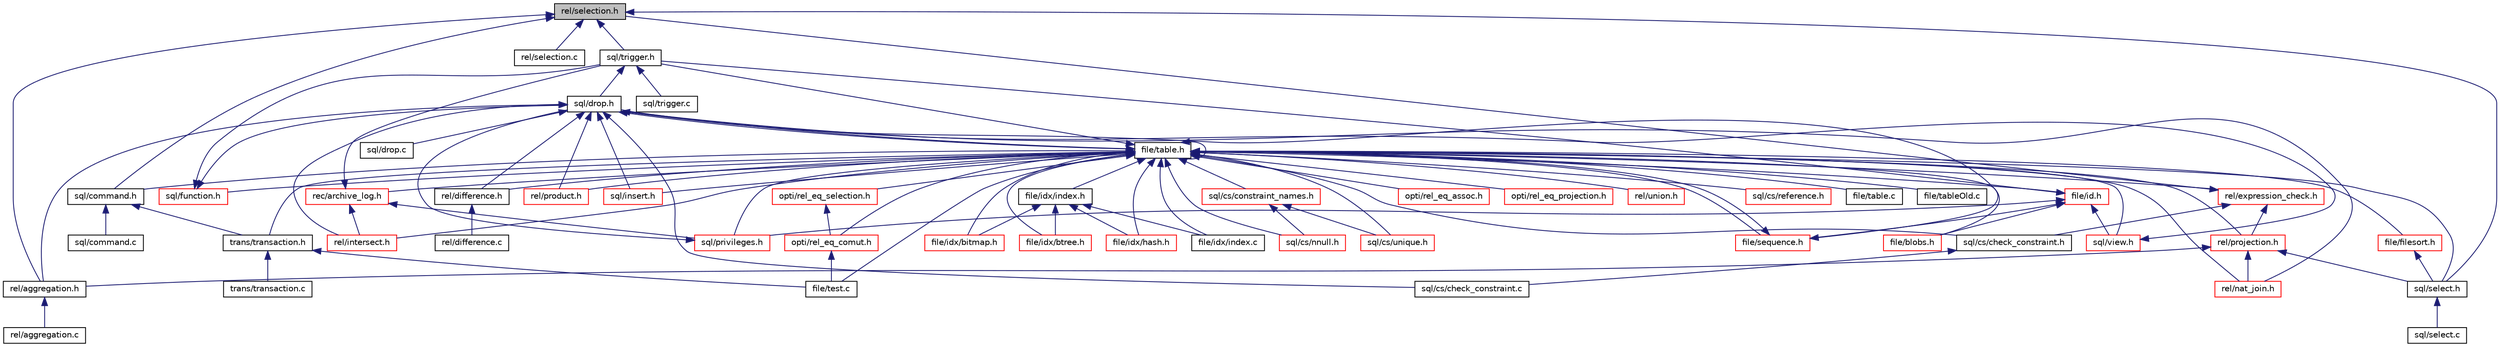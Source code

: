 digraph "rel/selection.h"
{
 // LATEX_PDF_SIZE
  bgcolor="transparent";
  edge [fontname="Helvetica",fontsize="10",labelfontname="Helvetica",labelfontsize="10"];
  node [fontname="Helvetica",fontsize="10",shape=record];
  Node1 [label="rel/selection.h",height=0.2,width=0.4,color="black", fillcolor="grey75", style="filled", fontcolor="black",tooltip=" "];
  Node1 -> Node2 [dir="back",color="midnightblue",fontsize="10",style="solid",fontname="Helvetica"];
  Node2 [label="sql/command.h",height=0.2,width=0.4,color="black",URL="$command_8h.html",tooltip=" "];
  Node2 -> Node3 [dir="back",color="midnightblue",fontsize="10",style="solid",fontname="Helvetica"];
  Node3 [label="trans/transaction.h",height=0.2,width=0.4,color="black",URL="$transaction_8h.html",tooltip=" "];
  Node3 -> Node4 [dir="back",color="midnightblue",fontsize="10",style="solid",fontname="Helvetica"];
  Node4 [label="file/test.c",height=0.2,width=0.4,color="black",URL="$file_2test_8c.html",tooltip=" "];
  Node3 -> Node5 [dir="back",color="midnightblue",fontsize="10",style="solid",fontname="Helvetica"];
  Node5 [label="trans/transaction.c",height=0.2,width=0.4,color="black",URL="$transaction_8c.html",tooltip=" "];
  Node2 -> Node6 [dir="back",color="midnightblue",fontsize="10",style="solid",fontname="Helvetica"];
  Node6 [label="sql/command.c",height=0.2,width=0.4,color="black",URL="$command_8c.html",tooltip=" "];
  Node1 -> Node7 [dir="back",color="midnightblue",fontsize="10",style="solid",fontname="Helvetica"];
  Node7 [label="rel/aggregation.h",height=0.2,width=0.4,color="black",URL="$aggregation_8h.html",tooltip=" "];
  Node7 -> Node8 [dir="back",color="midnightblue",fontsize="10",style="solid",fontname="Helvetica"];
  Node8 [label="rel/aggregation.c",height=0.2,width=0.4,color="black",URL="$aggregation_8c.html",tooltip=" "];
  Node1 -> Node9 [dir="back",color="midnightblue",fontsize="10",style="solid",fontname="Helvetica"];
  Node9 [label="rel/selection.c",height=0.2,width=0.4,color="black",URL="$selection_8c.html",tooltip=" "];
  Node1 -> Node10 [dir="back",color="midnightblue",fontsize="10",style="solid",fontname="Helvetica"];
  Node10 [label="sql/trigger.h",height=0.2,width=0.4,color="black",URL="$trigger_8h.html",tooltip=" "];
  Node10 -> Node11 [dir="back",color="midnightblue",fontsize="10",style="solid",fontname="Helvetica"];
  Node11 [label="sql/drop.h",height=0.2,width=0.4,color="black",URL="$drop_8h.html",tooltip=" "];
  Node11 -> Node12 [dir="back",color="midnightblue",fontsize="10",style="solid",fontname="Helvetica"];
  Node12 [label="file/table.h",height=0.2,width=0.4,color="black",URL="$table_8h.html",tooltip=" "];
  Node12 -> Node13 [dir="back",color="midnightblue",fontsize="10",style="solid",fontname="Helvetica"];
  Node13 [label="file/blobs.h",height=0.2,width=0.4,color="red",URL="$blobs_8h.html",tooltip=" "];
  Node12 -> Node11 [dir="back",color="midnightblue",fontsize="10",style="solid",fontname="Helvetica"];
  Node12 -> Node15 [dir="back",color="midnightblue",fontsize="10",style="solid",fontname="Helvetica"];
  Node15 [label="sql/cs/reference.h",height=0.2,width=0.4,color="red",URL="$reference_8h.html",tooltip=" "];
  Node12 -> Node17 [dir="back",color="midnightblue",fontsize="10",style="solid",fontname="Helvetica"];
  Node17 [label="file/id.h",height=0.2,width=0.4,color="red",URL="$id_8h.html",tooltip=" "];
  Node17 -> Node13 [dir="back",color="midnightblue",fontsize="10",style="solid",fontname="Helvetica"];
  Node17 -> Node38 [dir="back",color="midnightblue",fontsize="10",style="solid",fontname="Helvetica"];
  Node38 [label="file/sequence.h",height=0.2,width=0.4,color="red",URL="$sequence_8h.html",tooltip=" "];
  Node38 -> Node12 [dir="back",color="midnightblue",fontsize="10",style="solid",fontname="Helvetica"];
  Node38 -> Node11 [dir="back",color="midnightblue",fontsize="10",style="solid",fontname="Helvetica"];
  Node17 -> Node42 [dir="back",color="midnightblue",fontsize="10",style="solid",fontname="Helvetica"];
  Node42 [label="sql/view.h",height=0.2,width=0.4,color="red",URL="$view_8h.html",tooltip=" "];
  Node42 -> Node11 [dir="back",color="midnightblue",fontsize="10",style="solid",fontname="Helvetica"];
  Node17 -> Node10 [dir="back",color="midnightblue",fontsize="10",style="solid",fontname="Helvetica"];
  Node17 -> Node46 [dir="back",color="midnightblue",fontsize="10",style="solid",fontname="Helvetica"];
  Node46 [label="sql/privileges.h",height=0.2,width=0.4,color="red",URL="$privileges_8h.html",tooltip=" "];
  Node46 -> Node11 [dir="back",color="midnightblue",fontsize="10",style="solid",fontname="Helvetica"];
  Node12 -> Node76 [dir="back",color="midnightblue",fontsize="10",style="solid",fontname="Helvetica"];
  Node76 [label="rec/archive_log.h",height=0.2,width=0.4,color="red",URL="$archive__log_8h.html",tooltip=" "];
  Node76 -> Node67 [dir="back",color="midnightblue",fontsize="10",style="solid",fontname="Helvetica"];
  Node67 [label="rel/intersect.h",height=0.2,width=0.4,color="red",URL="$intersect_8h.html",tooltip=" "];
  Node76 -> Node10 [dir="back",color="midnightblue",fontsize="10",style="solid",fontname="Helvetica"];
  Node76 -> Node46 [dir="back",color="midnightblue",fontsize="10",style="solid",fontname="Helvetica"];
  Node12 -> Node22 [dir="back",color="midnightblue",fontsize="10",style="solid",fontname="Helvetica"];
  Node22 [label="file/filesort.h",height=0.2,width=0.4,color="red",URL="$filesort_8h.html",tooltip=" "];
  Node22 -> Node24 [dir="back",color="midnightblue",fontsize="10",style="solid",fontname="Helvetica"];
  Node24 [label="sql/select.h",height=0.2,width=0.4,color="black",URL="$select_8h.html",tooltip=" "];
  Node24 -> Node25 [dir="back",color="midnightblue",fontsize="10",style="solid",fontname="Helvetica"];
  Node25 [label="sql/select.c",height=0.2,width=0.4,color="black",URL="$select_8c.html",tooltip=" "];
  Node12 -> Node38 [dir="back",color="midnightblue",fontsize="10",style="solid",fontname="Helvetica"];
  Node12 -> Node78 [dir="back",color="midnightblue",fontsize="10",style="solid",fontname="Helvetica"];
  Node78 [label="file/table.c",height=0.2,width=0.4,color="black",URL="$table_8c.html",tooltip=" "];
  Node12 -> Node12 [dir="back",color="midnightblue",fontsize="10",style="solid",fontname="Helvetica"];
  Node12 -> Node79 [dir="back",color="midnightblue",fontsize="10",style="solid",fontname="Helvetica"];
  Node79 [label="file/tableOld.c",height=0.2,width=0.4,color="black",URL="$tableOld_8c.html",tooltip=" "];
  Node12 -> Node2 [dir="back",color="midnightblue",fontsize="10",style="solid",fontname="Helvetica"];
  Node12 -> Node49 [dir="back",color="midnightblue",fontsize="10",style="solid",fontname="Helvetica"];
  Node49 [label="rel/expression_check.h",height=0.2,width=0.4,color="red",URL="$expression__check_8h.html",tooltip=" "];
  Node49 -> Node1 [dir="back",color="midnightblue",fontsize="10",style="solid",fontname="Helvetica"];
  Node49 -> Node50 [dir="back",color="midnightblue",fontsize="10",style="solid",fontname="Helvetica"];
  Node50 [label="sql/cs/check_constraint.h",height=0.2,width=0.4,color="black",URL="$check__constraint_8h.html",tooltip=" "];
  Node50 -> Node51 [dir="back",color="midnightblue",fontsize="10",style="solid",fontname="Helvetica"];
  Node51 [label="sql/cs/check_constraint.c",height=0.2,width=0.4,color="black",URL="$check__constraint_8c.html",tooltip=" "];
  Node49 -> Node52 [dir="back",color="midnightblue",fontsize="10",style="solid",fontname="Helvetica"];
  Node52 [label="rel/projection.h",height=0.2,width=0.4,color="red",URL="$projection_8h.html",tooltip=" "];
  Node52 -> Node7 [dir="back",color="midnightblue",fontsize="10",style="solid",fontname="Helvetica"];
  Node52 -> Node53 [dir="back",color="midnightblue",fontsize="10",style="solid",fontname="Helvetica"];
  Node53 [label="rel/nat_join.h",height=0.2,width=0.4,color="red",URL="$nat__join_8h.html",tooltip=" "];
  Node52 -> Node24 [dir="back",color="midnightblue",fontsize="10",style="solid",fontname="Helvetica"];
  Node12 -> Node3 [dir="back",color="midnightblue",fontsize="10",style="solid",fontname="Helvetica"];
  Node12 -> Node4 [dir="back",color="midnightblue",fontsize="10",style="solid",fontname="Helvetica"];
  Node12 -> Node80 [dir="back",color="midnightblue",fontsize="10",style="solid",fontname="Helvetica"];
  Node80 [label="opti/rel_eq_comut.h",height=0.2,width=0.4,color="red",URL="$rel__eq__comut_8h.html",tooltip=" "];
  Node80 -> Node4 [dir="back",color="midnightblue",fontsize="10",style="solid",fontname="Helvetica"];
  Node12 -> Node82 [dir="back",color="midnightblue",fontsize="10",style="solid",fontname="Helvetica"];
  Node82 [label="opti/rel_eq_selection.h",height=0.2,width=0.4,color="red",URL="$rel__eq__selection_8h.html",tooltip=" "];
  Node82 -> Node80 [dir="back",color="midnightblue",fontsize="10",style="solid",fontname="Helvetica"];
  Node12 -> Node27 [dir="back",color="midnightblue",fontsize="10",style="solid",fontname="Helvetica"];
  Node27 [label="file/idx/index.h",height=0.2,width=0.4,color="black",URL="$index_8h.html",tooltip=" "];
  Node27 -> Node28 [dir="back",color="midnightblue",fontsize="10",style="solid",fontname="Helvetica"];
  Node28 [label="file/idx/bitmap.h",height=0.2,width=0.4,color="red",URL="$bitmap_8h.html",tooltip=" "];
  Node27 -> Node30 [dir="back",color="midnightblue",fontsize="10",style="solid",fontname="Helvetica"];
  Node30 [label="file/idx/btree.h",height=0.2,width=0.4,color="red",URL="$btree_8h.html",tooltip=" "];
  Node27 -> Node32 [dir="back",color="midnightblue",fontsize="10",style="solid",fontname="Helvetica"];
  Node32 [label="file/idx/hash.h",height=0.2,width=0.4,color="red",URL="$hash_8h.html",tooltip=" "];
  Node27 -> Node34 [dir="back",color="midnightblue",fontsize="10",style="solid",fontname="Helvetica"];
  Node34 [label="file/idx/index.c",height=0.2,width=0.4,color="black",URL="$index_8c.html",tooltip=" "];
  Node12 -> Node28 [dir="back",color="midnightblue",fontsize="10",style="solid",fontname="Helvetica"];
  Node12 -> Node30 [dir="back",color="midnightblue",fontsize="10",style="solid",fontname="Helvetica"];
  Node12 -> Node32 [dir="back",color="midnightblue",fontsize="10",style="solid",fontname="Helvetica"];
  Node12 -> Node34 [dir="back",color="midnightblue",fontsize="10",style="solid",fontname="Helvetica"];
  Node12 -> Node50 [dir="back",color="midnightblue",fontsize="10",style="solid",fontname="Helvetica"];
  Node12 -> Node59 [dir="back",color="midnightblue",fontsize="10",style="solid",fontname="Helvetica"];
  Node59 [label="sql/cs/constraint_names.h",height=0.2,width=0.4,color="red",URL="$constraint__names_8h.html",tooltip=" "];
  Node59 -> Node61 [dir="back",color="midnightblue",fontsize="10",style="solid",fontname="Helvetica"];
  Node61 [label="sql/cs/nnull.h",height=0.2,width=0.4,color="red",URL="$nnull_8h.html",tooltip=" "];
  Node59 -> Node63 [dir="back",color="midnightblue",fontsize="10",style="solid",fontname="Helvetica"];
  Node63 [label="sql/cs/unique.h",height=0.2,width=0.4,color="red",URL="$unique_8h.html",tooltip=" "];
  Node12 -> Node61 [dir="back",color="midnightblue",fontsize="10",style="solid",fontname="Helvetica"];
  Node12 -> Node63 [dir="back",color="midnightblue",fontsize="10",style="solid",fontname="Helvetica"];
  Node12 -> Node84 [dir="back",color="midnightblue",fontsize="10",style="solid",fontname="Helvetica"];
  Node84 [label="opti/rel_eq_assoc.h",height=0.2,width=0.4,color="red",URL="$rel__eq__assoc_8h.html",tooltip=" "];
  Node12 -> Node86 [dir="back",color="midnightblue",fontsize="10",style="solid",fontname="Helvetica"];
  Node86 [label="opti/rel_eq_projection.h",height=0.2,width=0.4,color="red",URL="$rel__eq__projection_8h.html",tooltip=" "];
  Node12 -> Node42 [dir="back",color="midnightblue",fontsize="10",style="solid",fontname="Helvetica"];
  Node12 -> Node52 [dir="back",color="midnightblue",fontsize="10",style="solid",fontname="Helvetica"];
  Node12 -> Node65 [dir="back",color="midnightblue",fontsize="10",style="solid",fontname="Helvetica"];
  Node65 [label="rel/difference.h",height=0.2,width=0.4,color="black",URL="$difference_8h.html",tooltip=" "];
  Node65 -> Node66 [dir="back",color="midnightblue",fontsize="10",style="solid",fontname="Helvetica"];
  Node66 [label="rel/difference.c",height=0.2,width=0.4,color="black",URL="$difference_8c.html",tooltip=" "];
  Node12 -> Node67 [dir="back",color="midnightblue",fontsize="10",style="solid",fontname="Helvetica"];
  Node12 -> Node53 [dir="back",color="midnightblue",fontsize="10",style="solid",fontname="Helvetica"];
  Node12 -> Node35 [dir="back",color="midnightblue",fontsize="10",style="solid",fontname="Helvetica"];
  Node35 [label="rel/product.h",height=0.2,width=0.4,color="red",URL="$product_8h.html",tooltip=" "];
  Node12 -> Node69 [dir="back",color="midnightblue",fontsize="10",style="solid",fontname="Helvetica"];
  Node69 [label="rel/union.h",height=0.2,width=0.4,color="red",URL="$union_8h.html",tooltip=" "];
  Node12 -> Node10 [dir="back",color="midnightblue",fontsize="10",style="solid",fontname="Helvetica"];
  Node12 -> Node71 [dir="back",color="midnightblue",fontsize="10",style="solid",fontname="Helvetica"];
  Node71 [label="sql/function.h",height=0.2,width=0.4,color="red",URL="$function_8h.html",tooltip=" "];
  Node71 -> Node10 [dir="back",color="midnightblue",fontsize="10",style="solid",fontname="Helvetica"];
  Node71 -> Node11 [dir="back",color="midnightblue",fontsize="10",style="solid",fontname="Helvetica"];
  Node12 -> Node46 [dir="back",color="midnightblue",fontsize="10",style="solid",fontname="Helvetica"];
  Node12 -> Node73 [dir="back",color="midnightblue",fontsize="10",style="solid",fontname="Helvetica"];
  Node73 [label="sql/insert.h",height=0.2,width=0.4,color="red",URL="$insert_8h.html",tooltip=" "];
  Node12 -> Node24 [dir="back",color="midnightblue",fontsize="10",style="solid",fontname="Helvetica"];
  Node11 -> Node51 [dir="back",color="midnightblue",fontsize="10",style="solid",fontname="Helvetica"];
  Node11 -> Node7 [dir="back",color="midnightblue",fontsize="10",style="solid",fontname="Helvetica"];
  Node11 -> Node65 [dir="back",color="midnightblue",fontsize="10",style="solid",fontname="Helvetica"];
  Node11 -> Node67 [dir="back",color="midnightblue",fontsize="10",style="solid",fontname="Helvetica"];
  Node11 -> Node53 [dir="back",color="midnightblue",fontsize="10",style="solid",fontname="Helvetica"];
  Node11 -> Node35 [dir="back",color="midnightblue",fontsize="10",style="solid",fontname="Helvetica"];
  Node11 -> Node88 [dir="back",color="midnightblue",fontsize="10",style="solid",fontname="Helvetica"];
  Node88 [label="sql/drop.c",height=0.2,width=0.4,color="black",URL="$drop_8c.html",tooltip=" "];
  Node11 -> Node73 [dir="back",color="midnightblue",fontsize="10",style="solid",fontname="Helvetica"];
  Node10 -> Node89 [dir="back",color="midnightblue",fontsize="10",style="solid",fontname="Helvetica"];
  Node89 [label="sql/trigger.c",height=0.2,width=0.4,color="black",URL="$trigger_8c.html",tooltip=" "];
  Node1 -> Node24 [dir="back",color="midnightblue",fontsize="10",style="solid",fontname="Helvetica"];
}
